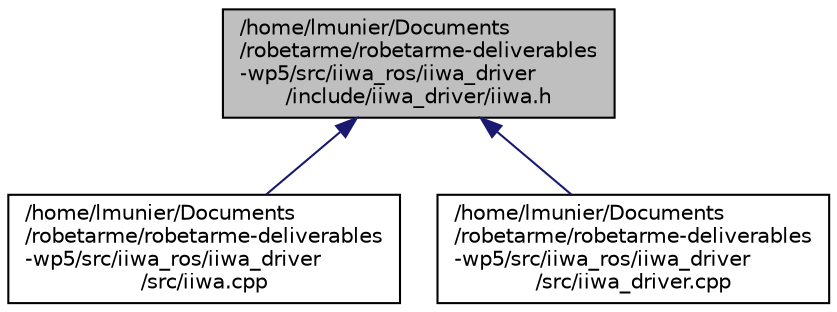 digraph "/home/lmunier/Documents/robetarme/robetarme-deliverables-wp5/src/iiwa_ros/iiwa_driver/include/iiwa_driver/iiwa.h"
{
 // LATEX_PDF_SIZE
  edge [fontname="Helvetica",fontsize="10",labelfontname="Helvetica",labelfontsize="10"];
  node [fontname="Helvetica",fontsize="10",shape=record];
  Node1 [label="/home/lmunier/Documents\l/robetarme/robetarme-deliverables\l-wp5/src/iiwa_ros/iiwa_driver\l/include/iiwa_driver/iiwa.h",height=0.2,width=0.4,color="black", fillcolor="grey75", style="filled", fontcolor="black",tooltip=" "];
  Node1 -> Node2 [dir="back",color="midnightblue",fontsize="10",style="solid",fontname="Helvetica"];
  Node2 [label="/home/lmunier/Documents\l/robetarme/robetarme-deliverables\l-wp5/src/iiwa_ros/iiwa_driver\l/src/iiwa.cpp",height=0.2,width=0.4,color="black", fillcolor="white", style="filled",URL="$iiwa_8cpp.html",tooltip=" "];
  Node1 -> Node3 [dir="back",color="midnightblue",fontsize="10",style="solid",fontname="Helvetica"];
  Node3 [label="/home/lmunier/Documents\l/robetarme/robetarme-deliverables\l-wp5/src/iiwa_ros/iiwa_driver\l/src/iiwa_driver.cpp",height=0.2,width=0.4,color="black", fillcolor="white", style="filled",URL="$iiwa__driver_8cpp.html",tooltip=" "];
}
